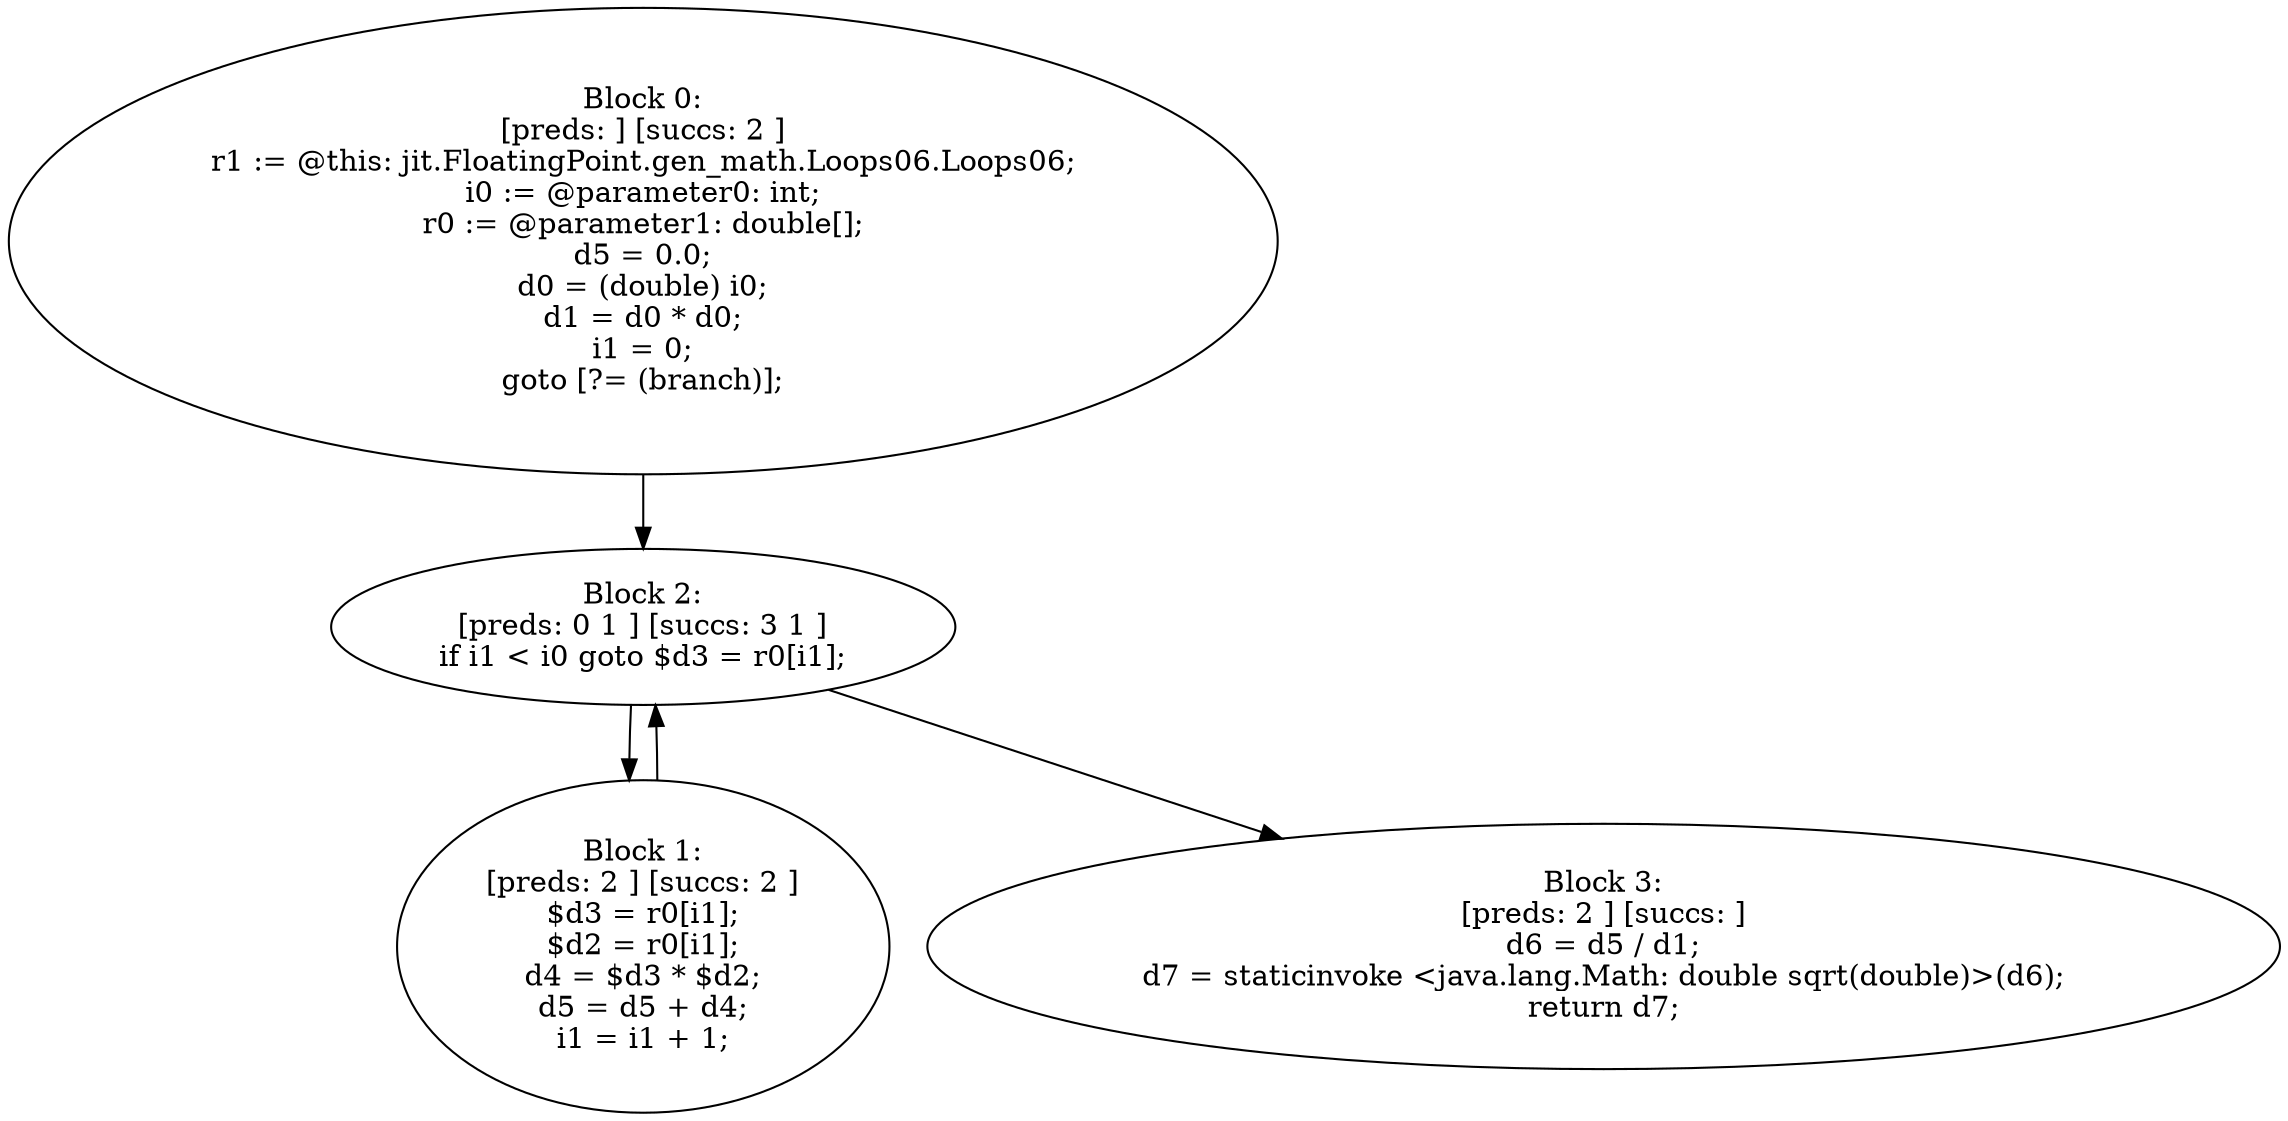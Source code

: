 digraph "unitGraph" {
    "Block 0:
[preds: ] [succs: 2 ]
r1 := @this: jit.FloatingPoint.gen_math.Loops06.Loops06;
i0 := @parameter0: int;
r0 := @parameter1: double[];
d5 = 0.0;
d0 = (double) i0;
d1 = d0 * d0;
i1 = 0;
goto [?= (branch)];
"
    "Block 1:
[preds: 2 ] [succs: 2 ]
$d3 = r0[i1];
$d2 = r0[i1];
d4 = $d3 * $d2;
d5 = d5 + d4;
i1 = i1 + 1;
"
    "Block 2:
[preds: 0 1 ] [succs: 3 1 ]
if i1 < i0 goto $d3 = r0[i1];
"
    "Block 3:
[preds: 2 ] [succs: ]
d6 = d5 / d1;
d7 = staticinvoke <java.lang.Math: double sqrt(double)>(d6);
return d7;
"
    "Block 0:
[preds: ] [succs: 2 ]
r1 := @this: jit.FloatingPoint.gen_math.Loops06.Loops06;
i0 := @parameter0: int;
r0 := @parameter1: double[];
d5 = 0.0;
d0 = (double) i0;
d1 = d0 * d0;
i1 = 0;
goto [?= (branch)];
"->"Block 2:
[preds: 0 1 ] [succs: 3 1 ]
if i1 < i0 goto $d3 = r0[i1];
";
    "Block 1:
[preds: 2 ] [succs: 2 ]
$d3 = r0[i1];
$d2 = r0[i1];
d4 = $d3 * $d2;
d5 = d5 + d4;
i1 = i1 + 1;
"->"Block 2:
[preds: 0 1 ] [succs: 3 1 ]
if i1 < i0 goto $d3 = r0[i1];
";
    "Block 2:
[preds: 0 1 ] [succs: 3 1 ]
if i1 < i0 goto $d3 = r0[i1];
"->"Block 3:
[preds: 2 ] [succs: ]
d6 = d5 / d1;
d7 = staticinvoke <java.lang.Math: double sqrt(double)>(d6);
return d7;
";
    "Block 2:
[preds: 0 1 ] [succs: 3 1 ]
if i1 < i0 goto $d3 = r0[i1];
"->"Block 1:
[preds: 2 ] [succs: 2 ]
$d3 = r0[i1];
$d2 = r0[i1];
d4 = $d3 * $d2;
d5 = d5 + d4;
i1 = i1 + 1;
";
}
